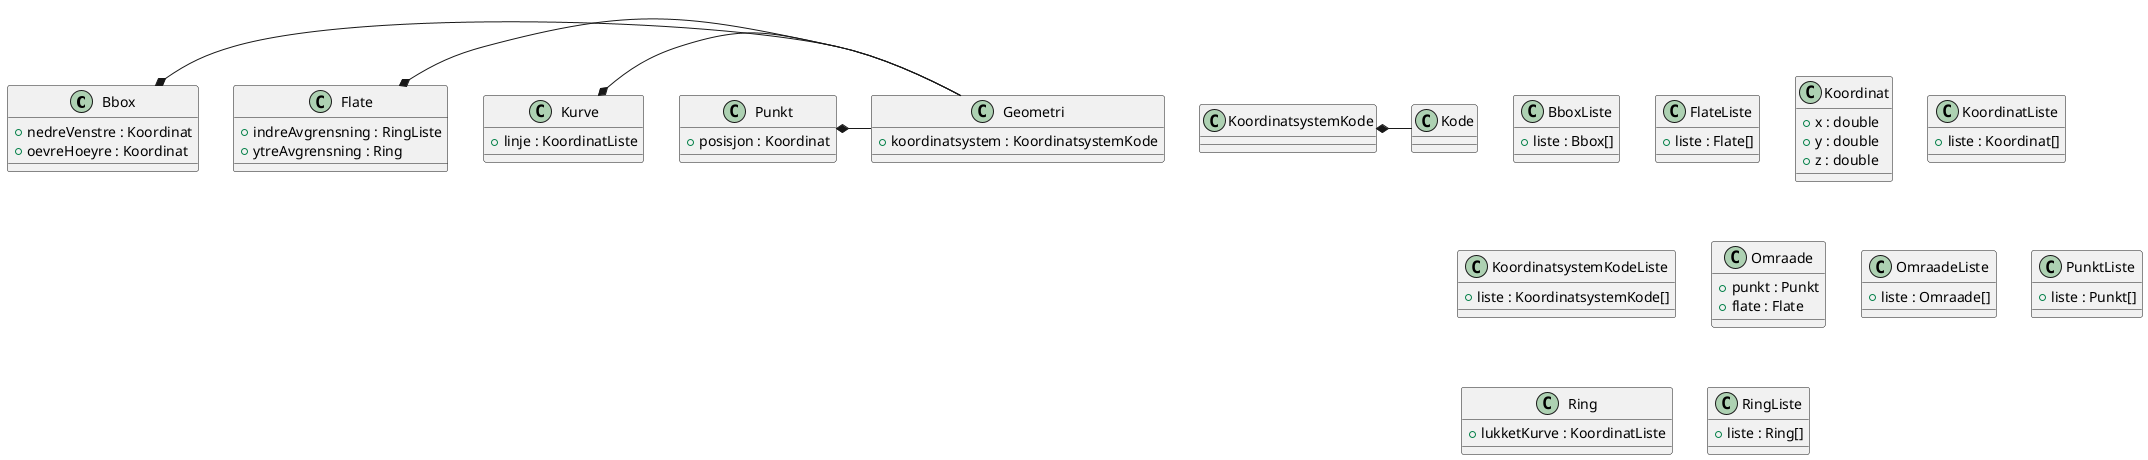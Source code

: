 @startuml

class Bbox {
    +nedreVenstre : Koordinat
    +oevreHoeyre : Koordinat
}
Bbox *- Geometri
class BboxListe {
    +liste : Bbox[]
}
class Flate {
    +indreAvgrensning : RingListe
    +ytreAvgrensning : Ring
}
Flate *- Geometri
class FlateListe {
    +liste : Flate[]
}
class Geometri {
    +koordinatsystem : KoordinatsystemKode
}
class Koordinat {
    +x : double
    +y : double
    +z : double
}
class KoordinatListe {
    +liste : Koordinat[]
}
class KoordinatsystemKode {
}
KoordinatsystemKode *- Kode
class KoordinatsystemKodeListe {
    +liste : KoordinatsystemKode[]
}
class Kurve {
    +linje : KoordinatListe
}
Kurve *- Geometri
class Omraade {
    +punkt : Punkt
    +flate : Flate
}
class OmraadeListe {
    +liste : Omraade[]
}
class Punkt {
    +posisjon : Koordinat
}
Punkt *- Geometri
class PunktListe {
    +liste : Punkt[]
}
class Ring {
    +lukketKurve : KoordinatListe
}
class RingListe {
    +liste : Ring[]
}

@enduml
